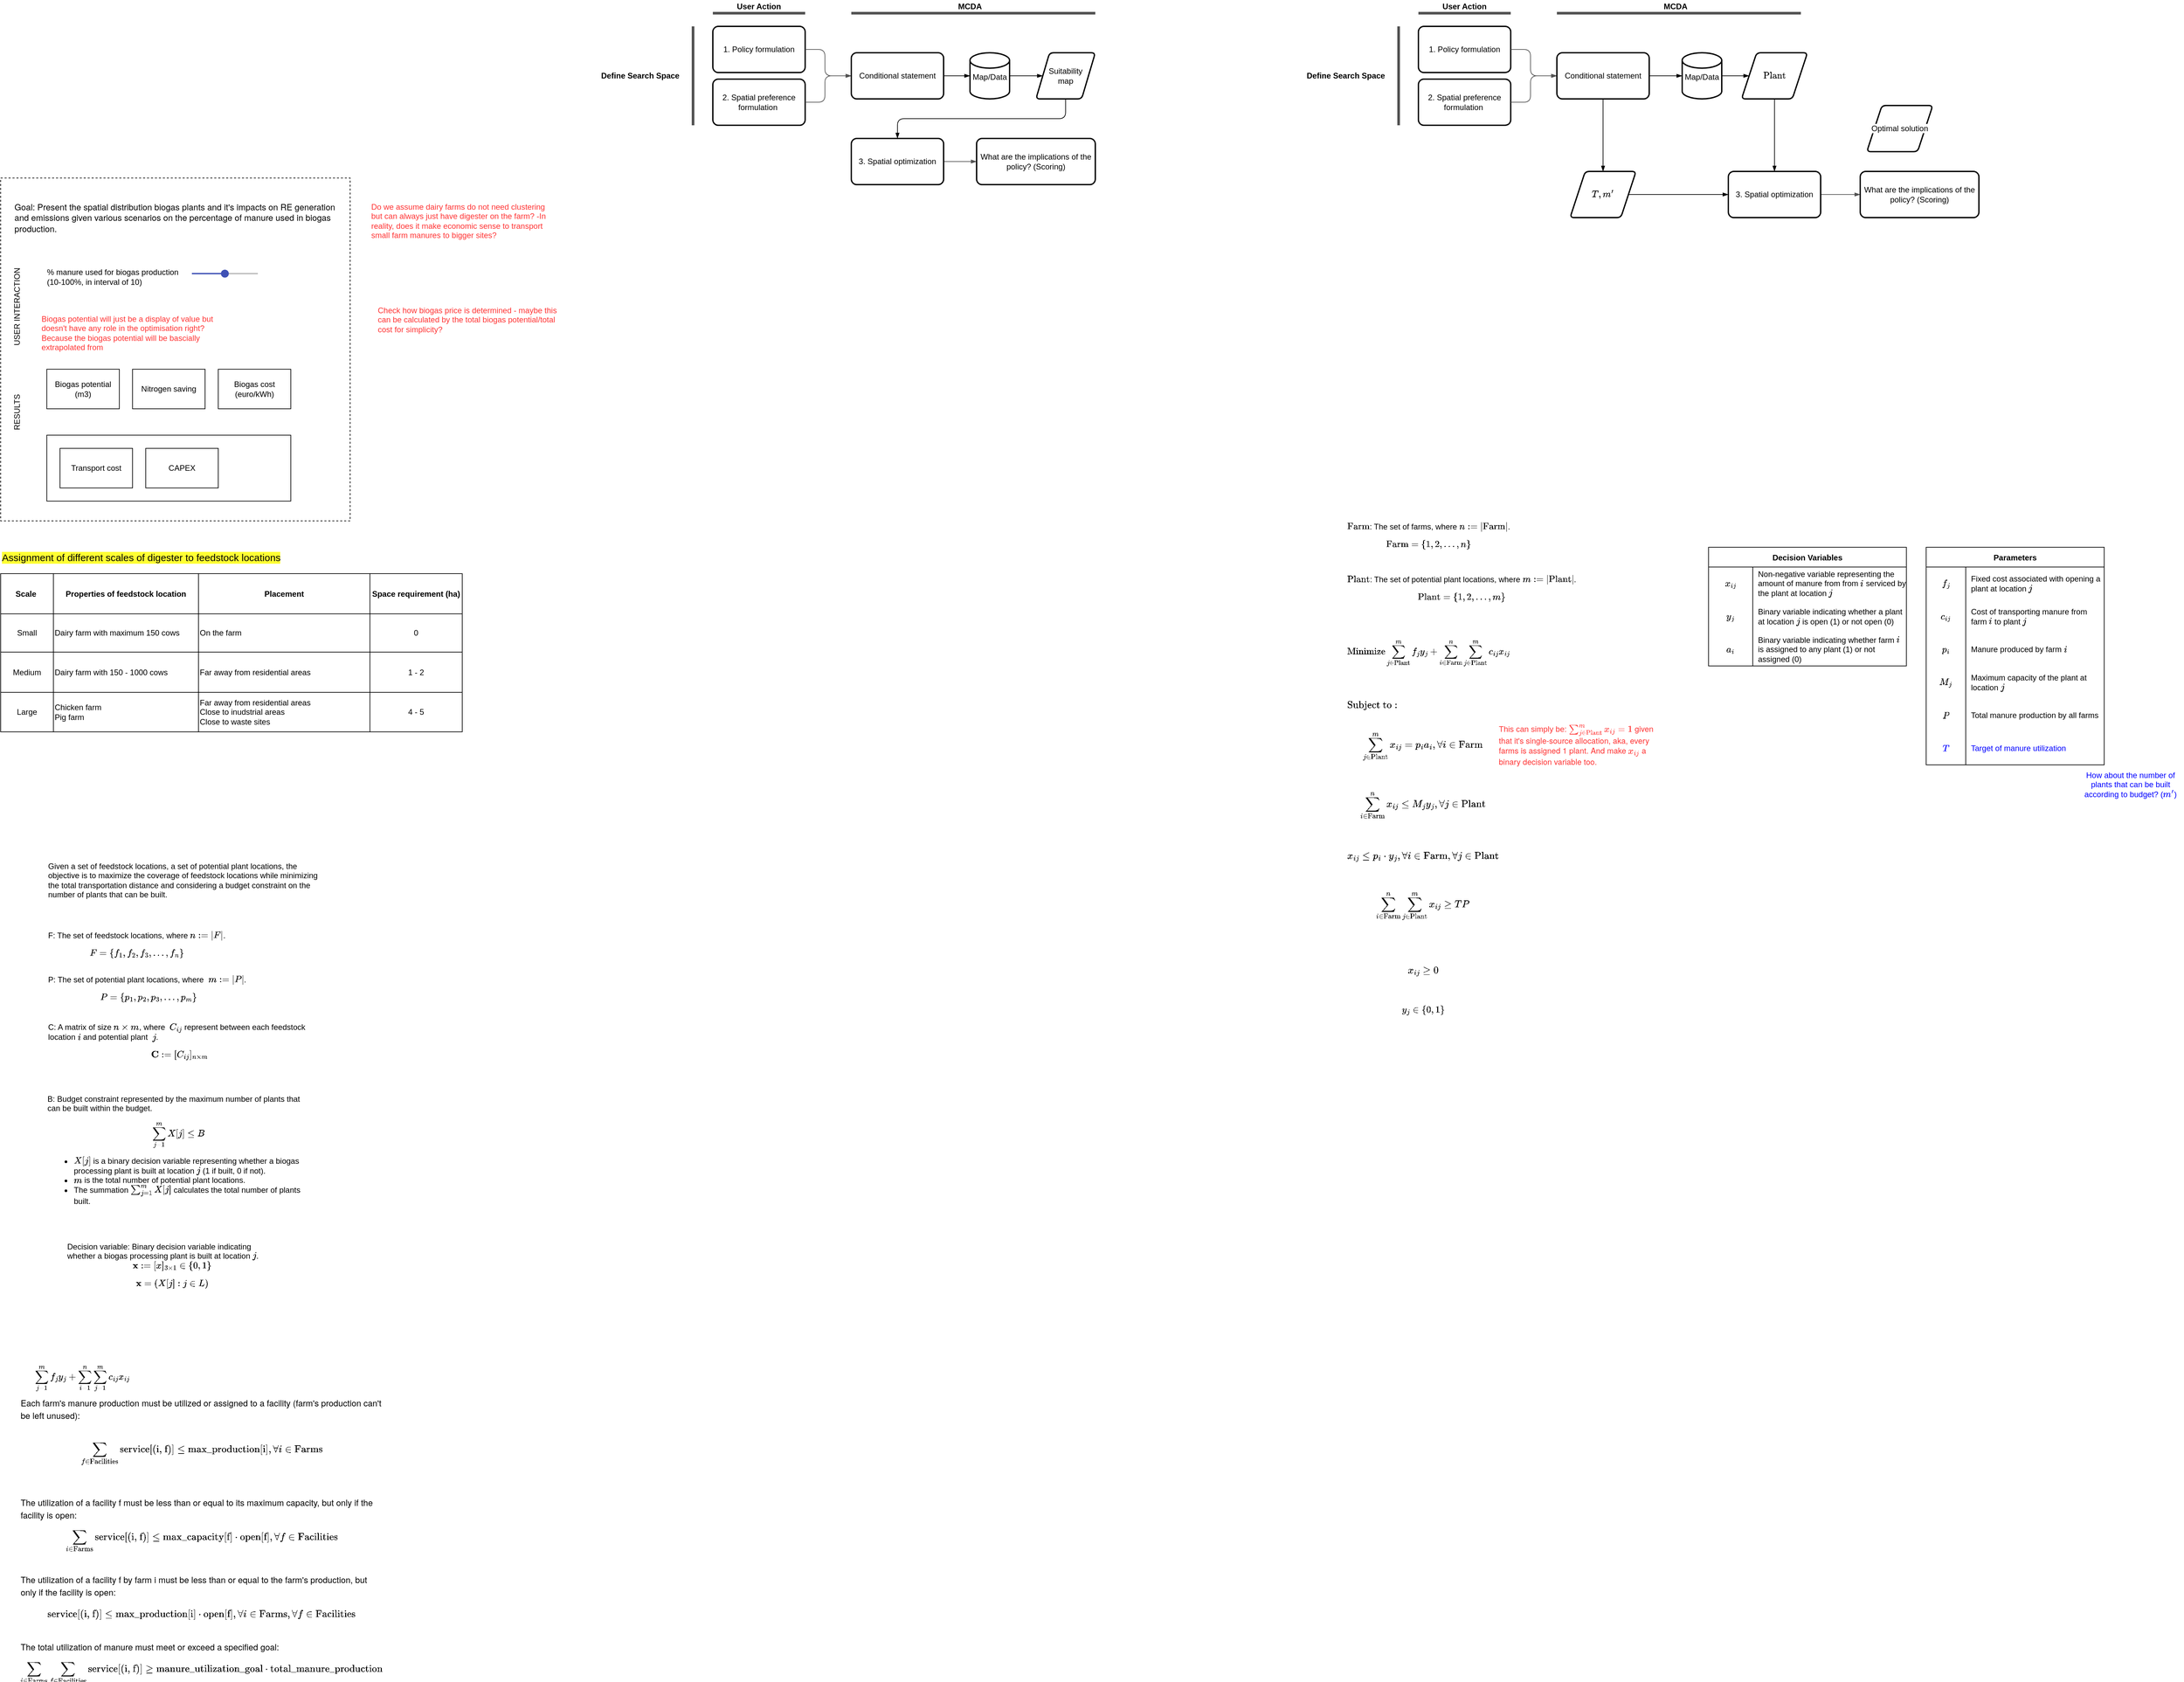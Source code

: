 <mxfile>
    <diagram id="yxhIGMW8OohsdPnCvQMu" name="Page-1">
        <mxGraphModel dx="1890" dy="640" grid="1" gridSize="10" guides="0" tooltips="1" connect="0" arrows="0" fold="1" page="1" pageScale="1" pageWidth="1100" pageHeight="850" math="1" shadow="0">
            <root>
                <mxCell id="0"/>
                <mxCell id="1" parent="0"/>
                <mxCell id="57" value="&lt;div style=&quot;text-align: left;&quot;&gt;&lt;font face=&quot;Helvetica Neue&quot;&gt;&lt;span style=&quot;font-size: 13px;&quot;&gt;&lt;br&gt;&lt;/span&gt;&lt;/font&gt;&lt;/div&gt;" style="whiteSpace=wrap;html=1;fontFamily=Helvetica;fontSize=12;labelBackgroundColor=none;fillColor=none;dashed=1;" parent="1" vertex="1">
                    <mxGeometry x="-890" y="350" width="530" height="520" as="geometry"/>
                </mxCell>
                <mxCell id="78" value="" style="rounded=0;whiteSpace=wrap;html=1;strokeColor=default;fillColor=none;" parent="1" vertex="1">
                    <mxGeometry x="-820" y="740" width="370" height="100" as="geometry"/>
                </mxCell>
                <mxCell id="3" value="1. Policy formulation" style="text;html=1;align=center;verticalAlign=middle;whiteSpace=wrap;rounded=1;strokeColor=default;spacingLeft=2;spacingRight=2;fillColor=default;strokeWidth=2;arcSize=12;" parent="1" vertex="1">
                    <mxGeometry x="190" y="120" width="140" height="70" as="geometry"/>
                </mxCell>
                <mxCell id="4" value="2. Spatial preference formulation&amp;nbsp;" style="text;html=1;align=center;verticalAlign=middle;whiteSpace=wrap;rounded=1;strokeColor=default;spacingLeft=2;spacingRight=2;fillColor=default;strokeWidth=2;arcSize=12;" parent="1" vertex="1">
                    <mxGeometry x="190" y="200" width="140" height="70" as="geometry"/>
                </mxCell>
                <mxCell id="5" value="Define Search Space" style="text;html=1;align=center;verticalAlign=middle;whiteSpace=wrap;rounded=0;strokeColor=none;spacingLeft=2;spacingRight=2;fontStyle=1" parent="1" vertex="1">
                    <mxGeometry x="10" y="160" width="140" height="70" as="geometry"/>
                </mxCell>
                <mxCell id="26" style="edgeStyle=orthogonalEdgeStyle;html=1;strokeColor=#525252;strokeWidth=1;endArrow=blockThin;endFill=1;rounded=1;" parent="1" source="3" target="10" edge="1">
                    <mxGeometry relative="1" as="geometry">
                        <mxPoint x="560.0" y="155" as="sourcePoint"/>
                        <Array as="points">
                            <mxPoint x="360" y="155"/>
                            <mxPoint x="360" y="195"/>
                        </Array>
                    </mxGeometry>
                </mxCell>
                <mxCell id="27" style="edgeStyle=orthogonalEdgeStyle;html=1;strokeColor=#525252;strokeWidth=1;endArrow=blockThin;endFill=1;rounded=1;" parent="1" source="4" target="10" edge="1">
                    <mxGeometry relative="1" as="geometry">
                        <mxPoint x="560.0" y="235" as="sourcePoint"/>
                        <Array as="points">
                            <mxPoint x="360" y="235"/>
                            <mxPoint x="360" y="195"/>
                        </Array>
                    </mxGeometry>
                </mxCell>
                <mxCell id="28" style="edgeStyle=orthogonalEdgeStyle;rounded=0;html=1;strokeColor=#525252;strokeWidth=1;endArrow=blockThin;endFill=1;elbow=vertical;" parent="1" source="8" target="11" edge="1">
                    <mxGeometry relative="1" as="geometry"/>
                </mxCell>
                <mxCell id="8" value="3. Spatial optimization" style="text;html=1;align=center;verticalAlign=middle;whiteSpace=wrap;rounded=1;strokeColor=default;spacingLeft=2;spacingRight=2;fillColor=default;strokeWidth=2;arcSize=12;" parent="1" vertex="1">
                    <mxGeometry x="400" y="290" width="140" height="70" as="geometry"/>
                </mxCell>
                <mxCell id="37" style="edgeStyle=none;rounded=1;html=1;endArrow=blockThin;endFill=1;" parent="1" source="10" target="36" edge="1">
                    <mxGeometry relative="1" as="geometry"/>
                </mxCell>
                <mxCell id="10" value="Conditional statement" style="text;html=1;align=center;verticalAlign=middle;whiteSpace=wrap;rounded=1;strokeColor=default;spacingLeft=2;spacingRight=2;fillColor=default;strokeWidth=2;arcSize=12;" parent="1" vertex="1">
                    <mxGeometry x="400" y="160" width="140" height="70" as="geometry"/>
                </mxCell>
                <mxCell id="11" value="What are the implications of the policy? (Scoring)" style="text;html=1;align=center;verticalAlign=middle;whiteSpace=wrap;rounded=1;strokeColor=default;spacingLeft=2;spacingRight=2;fillColor=default;strokeWidth=2;arcSize=12;" parent="1" vertex="1">
                    <mxGeometry x="590" y="290" width="180" height="70" as="geometry"/>
                </mxCell>
                <mxCell id="16" value="" style="endArrow=none;html=1;strokeWidth=4;strokeColor=#525252;" parent="1" edge="1">
                    <mxGeometry width="50" height="50" relative="1" as="geometry">
                        <mxPoint x="160" y="270" as="sourcePoint"/>
                        <mxPoint x="160" y="120" as="targetPoint"/>
                    </mxGeometry>
                </mxCell>
                <mxCell id="17" value="" style="endArrow=none;html=1;strokeWidth=4;strokeColor=#525252;" parent="1" edge="1">
                    <mxGeometry width="50" height="50" relative="1" as="geometry">
                        <mxPoint x="190" y="100" as="sourcePoint"/>
                        <mxPoint x="330" y="100" as="targetPoint"/>
                    </mxGeometry>
                </mxCell>
                <mxCell id="18" value="User Action" style="text;html=1;align=center;verticalAlign=middle;whiteSpace=wrap;rounded=0;strokeColor=none;spacingLeft=2;spacingRight=2;fontStyle=1" parent="1" vertex="1">
                    <mxGeometry x="190" y="80" width="140" height="20" as="geometry"/>
                </mxCell>
                <mxCell id="29" value="" style="endArrow=none;html=1;strokeWidth=4;strokeColor=#525252;" parent="1" edge="1">
                    <mxGeometry width="50" height="50" relative="1" as="geometry">
                        <mxPoint x="400.0" y="100" as="sourcePoint"/>
                        <mxPoint x="770" y="100" as="targetPoint"/>
                    </mxGeometry>
                </mxCell>
                <mxCell id="30" value="MCDA" style="text;html=1;align=center;verticalAlign=middle;whiteSpace=wrap;rounded=0;strokeColor=none;spacingLeft=2;spacingRight=2;fontStyle=1" parent="1" vertex="1">
                    <mxGeometry x="440" y="80" width="280" height="20" as="geometry"/>
                </mxCell>
                <mxCell id="40" style="edgeStyle=none;rounded=1;html=1;endArrow=blockThin;endFill=1;" parent="1" source="31" target="8" edge="1">
                    <mxGeometry relative="1" as="geometry">
                        <Array as="points">
                            <mxPoint x="725" y="260"/>
                            <mxPoint x="470" y="260"/>
                        </Array>
                    </mxGeometry>
                </mxCell>
                <mxCell id="31" value="&lt;span style=&quot;color: rgb(0, 0, 0); font-family: Helvetica; font-size: 12px; font-style: normal; font-variant-ligatures: normal; font-variant-caps: normal; font-weight: 400; letter-spacing: normal; orphans: 2; text-align: center; text-indent: 0px; text-transform: none; widows: 2; word-spacing: 0px; -webkit-text-stroke-width: 0px; background-color: rgb(255, 255, 255); text-decoration-thickness: initial; text-decoration-style: initial; text-decoration-color: initial; float: none; display: inline !important;&quot;&gt;Suitability &lt;br&gt;map&lt;/span&gt;" style="shape=parallelogram;html=1;strokeWidth=2;perimeter=parallelogramPerimeter;whiteSpace=wrap;rounded=1;arcSize=12;size=0.23;" parent="1" vertex="1">
                    <mxGeometry x="680" y="160" width="90" height="70" as="geometry"/>
                </mxCell>
                <mxCell id="39" value="" style="edgeStyle=none;rounded=1;html=1;endArrow=blockThin;endFill=1;" parent="1" source="36" target="31" edge="1">
                    <mxGeometry relative="1" as="geometry"/>
                </mxCell>
                <mxCell id="36" value="Map/Data" style="strokeWidth=2;html=1;shape=mxgraph.flowchart.database;whiteSpace=wrap;spacingTop=4;" parent="1" vertex="1">
                    <mxGeometry x="580" y="160" width="60" height="70" as="geometry"/>
                </mxCell>
                <mxCell id="41" value="Given a set of feedstock locations, a set of potential plant locations, the objective is to maximize the coverage of feedstock locations while minimizing the total transportation distance and considering a budget constraint on the number of plants that can be built.&amp;nbsp;" style="text;html=1;strokeColor=none;fillColor=none;align=left;verticalAlign=middle;whiteSpace=wrap;rounded=0;" parent="1" vertex="1">
                    <mxGeometry x="-820" y="1370" width="430" height="90" as="geometry"/>
                </mxCell>
                <mxCell id="43" value="&lt;font style=&quot;font-size: 12px;&quot;&gt;&lt;font style=&quot;font-size: 12px;&quot;&gt;&lt;span style=&quot;&quot;&gt;&lt;font style=&quot;font-size: 12px;&quot;&gt;F: The set of feedstock locations, where \(n:=|F| \). \[ F = \{f_1, f_2, f_3, \ldots, f_n\}\]&lt;/font&gt;&lt;/span&gt;&lt;/font&gt;&lt;span id=&quot;docs-internal-guid-d7d6a5e9-7fff-3747-1d99-b8a17d7eb3a2&quot;&gt;&lt;span style=&quot;font-family: Barlow, sans-serif; background-color: transparent; font-variant-numeric: normal; font-variant-east-asian: normal; vertical-align: baseline;&quot;&gt;&lt;br&gt;&lt;/span&gt;&lt;/span&gt;&lt;/font&gt;" style="text;html=1;strokeColor=none;fillColor=none;align=left;verticalAlign=middle;whiteSpace=wrap;rounded=0;" parent="1" vertex="1">
                    <mxGeometry x="-820" y="1500" width="400" height="50" as="geometry"/>
                </mxCell>
                <mxCell id="44" value="P: The set of potential plant locations, where&amp;nbsp;&lt;span style=&quot;&quot;&gt;&amp;nbsp;\(m:=|P| \).&amp;nbsp;&lt;/span&gt;&lt;span style=&quot;&quot;&gt;\[ P = \{p_1, p_2, p_3, \ldots, p_m\}\]&lt;/span&gt;" style="text;html=1;strokeColor=none;fillColor=none;align=left;verticalAlign=middle;whiteSpace=wrap;rounded=0;fontSize=12;" parent="1" vertex="1">
                    <mxGeometry x="-820" y="1570" width="400" height="30" as="geometry"/>
                </mxCell>
                <mxCell id="45" value="&lt;font style=&quot;font-size: 12px;&quot;&gt;C: A matrix of size&amp;nbsp;&lt;span style=&quot;&quot;&gt;\( n \times m \)&lt;/span&gt;, where&amp;nbsp;&lt;span style=&quot;&quot;&gt;&amp;nbsp;\(C_{ij}\) represent between each feedstock location&amp;nbsp;&lt;/span&gt;\( i \) and potential&lt;span style=&quot;&quot;&gt;&amp;nbsp;plant&amp;nbsp;&amp;nbsp;&lt;/span&gt;&lt;span style=&quot;&quot;&gt;\( j \)&lt;/span&gt;&lt;span style=&quot;&quot;&gt;.&lt;br&gt;&lt;/span&gt;&lt;span style=&quot;&quot;&gt;\[\mathbf{C}:=[C_{ij}]_{n\times m}\]&lt;/span&gt;&lt;/font&gt;&lt;span style=&quot;&quot;&gt;&lt;br&gt;&lt;/span&gt;" style="text;html=1;strokeColor=none;fillColor=none;align=left;verticalAlign=middle;whiteSpace=wrap;rounded=0;fontSize=12;" parent="1" vertex="1">
                    <mxGeometry x="-820" y="1650" width="400" height="44.44" as="geometry"/>
                </mxCell>
                <mxCell id="51" value="&lt;div style=&quot;text-align: left;&quot;&gt;&lt;span style=&quot;background-color: initial;&quot;&gt;B: Budget constraint represented by the maximum number of plants that can be built within the budget.&amp;nbsp;&lt;/span&gt;&lt;/div&gt;&lt;font style=&quot;font-size: 12px;&quot;&gt;&lt;span id=&quot;docs-internal-guid-def9f7a5-7fff-8f22-0a7a-3c3afaaced15&quot;&gt;&lt;p style=&quot;text-align: left; line-height: 1.38; margin-top: 0pt; margin-bottom: 0pt;&quot; dir=&quot;ltr&quot;&gt;&lt;span style=&quot;font-family: Barlow, sans-serif; background-color: transparent; font-variant-numeric: normal; font-variant-east-asian: normal; vertical-align: baseline;&quot;&gt;&lt;font style=&quot;font-size: 12px;&quot;&gt;\[ \sum_{j=1}^{m} X[j] \leq B \]&lt;/font&gt;&lt;/span&gt;&lt;/p&gt;&lt;p style=&quot;line-height:1.38;margin-top:0pt;margin-bottom:0pt;&quot; dir=&quot;ltr&quot;&gt;&lt;/p&gt;&lt;ul&gt;&lt;li style=&quot;text-align: left;&quot;&gt;&lt;span style=&quot;font-family: Barlow, sans-serif; color: rgb(0, 0, 0); background-color: transparent; font-weight: 400; font-style: normal; font-variant: normal; text-decoration: none; vertical-align: baseline;&quot;&gt;\(X[j]\) is a binary decision variable representing whether a biogas processing plant is built at location \(j\) (1 if built, 0 if not).&lt;/span&gt;&lt;/li&gt;&lt;li style=&quot;text-align: left;&quot;&gt;&lt;span style=&quot;font-family: Barlow, sans-serif; color: rgb(0, 0, 0); background-color: transparent; font-weight: 400; font-style: normal; font-variant: normal; text-decoration: none; vertical-align: baseline;&quot;&gt;\(m\) is the total number of potential plant locations.&lt;/span&gt;&lt;/li&gt;&lt;li style=&quot;text-align: left;&quot;&gt;&lt;span style=&quot;font-family: Barlow, sans-serif; color: rgb(0, 0, 0); background-color: transparent; font-weight: 400; font-style: normal; font-variant: normal; text-decoration: none; vertical-align: baseline;&quot;&gt;The summation \(\sum_{j=1}^{m} X[j]\) calculates the total number of plants built.&lt;/span&gt;&lt;/li&gt;&lt;/ul&gt;&lt;p&gt;&lt;/p&gt;&lt;p style=&quot;line-height:1.38;margin-top:0pt;margin-bottom:0pt;&quot; dir=&quot;ltr&quot;&gt;&lt;span style=&quot;font-family: Barlow, sans-serif; background-color: transparent; font-variant-numeric: normal; font-variant-east-asian: normal; vertical-align: baseline;&quot;&gt;&lt;font style=&quot;font-size: 12px;&quot;&gt;&lt;span id=&quot;docs-internal-guid-fa30f236-7fff-2b56-960d-c291ab59fe8a&quot;&gt;&lt;/span&gt;&lt;/font&gt;&lt;/span&gt;&lt;/p&gt;&lt;/span&gt;&lt;/font&gt;" style="text;html=1;strokeColor=none;fillColor=none;align=center;verticalAlign=middle;whiteSpace=wrap;rounded=0;fontSize=12;" parent="1" vertex="1">
                    <mxGeometry x="-820" y="1750" width="400" height="160" as="geometry"/>
                </mxCell>
                <mxCell id="54" value="&lt;div style=&quot;text-align: left;&quot;&gt;&lt;font style=&quot;font-size: 12px;&quot;&gt;&lt;span style=&quot;background-color: initial;&quot;&gt;Decision variable:&amp;nbsp;&lt;/span&gt;&lt;span style=&quot;background-color: initial;&quot; id=&quot;docs-internal-guid-231e80e5-7fff-9483-0301-b8710d62df2a&quot;&gt;&lt;span style=&quot;background-color: transparent; font-variant-numeric: normal; font-variant-east-asian: normal; vertical-align: baseline;&quot;&gt;Binary decision variable indicating whether a biogas processing plant is built at location \(j\).&lt;/span&gt;&lt;/span&gt;&lt;/font&gt;&lt;/div&gt;&lt;font style=&quot;font-size: 12px;&quot;&gt;&lt;span style=&quot;text-align: left;&quot;&gt;\(\mathbf{x}:=[x]_{3\times 1} \in&amp;nbsp; \left \{0, 1\right \}\)&lt;br&gt;&lt;/span&gt;&lt;span style=&quot;&quot; id=&quot;docs-internal-guid-3de9233c-7fff-b12f-bd91-92c39c13ba9c&quot;&gt;&lt;p style=&quot;line-height: 1.38; margin-top: 0pt; margin-bottom: 0pt;&quot; dir=&quot;ltr&quot;&gt;&lt;span style=&quot;font-family: Barlow, sans-serif; background-color: transparent; font-variant-numeric: normal; font-variant-east-asian: normal; vertical-align: baseline;&quot;&gt;\[ \mathbf{x} = (X[j] : j \in L)\]&lt;/span&gt;&lt;/p&gt;&lt;/span&gt;&lt;/font&gt;" style="text;html=1;strokeColor=none;fillColor=none;align=center;verticalAlign=middle;whiteSpace=wrap;rounded=0;fontSize=12;" parent="1" vertex="1">
                    <mxGeometry x="-790" y="1970" width="320" height="70" as="geometry"/>
                </mxCell>
                <mxCell id="58" value="&lt;div style=&quot;text-align: left;&quot;&gt;&lt;font face=&quot;Helvetica Neue&quot;&gt;&lt;span style=&quot;font-size: 13px;&quot;&gt;Goal: Present the spatial distribution biogas plants and it's impacts on RE generation and emissions given various scenarios on the percentage of manure used in biogas production.&amp;nbsp;&lt;/span&gt;&lt;/font&gt;&lt;/div&gt;" style="text;html=1;strokeColor=none;fillColor=none;align=center;verticalAlign=middle;whiteSpace=wrap;rounded=0;labelBackgroundColor=none;fontFamily=Helvetica;fontSize=12;" parent="1" vertex="1">
                    <mxGeometry x="-870" y="370" width="500" height="80" as="geometry"/>
                </mxCell>
                <mxCell id="64" value="" style="dashed=0;verticalLabelPosition=bottom;verticalAlign=top;align=center;shape=mxgraph.gmdl.slider2;barPos=50;strokeColor=#3F51B5;opacity=100;strokeWidth=2;fillColor=#3F51B5;handleSize=10;shadow=0;labelBackgroundColor=none;fontFamily=Helvetica;fontSize=12;" parent="1" vertex="1">
                    <mxGeometry x="-600" y="490" width="100" height="10" as="geometry"/>
                </mxCell>
                <mxCell id="67" value="USER INTERACTION" style="text;html=1;strokeColor=none;fillColor=none;align=center;verticalAlign=middle;whiteSpace=wrap;rounded=0;dashed=1;labelBackgroundColor=none;fontFamily=Helvetica;fontSize=12;rotation=270;" parent="1" vertex="1">
                    <mxGeometry x="-930" y="530" width="130" height="30" as="geometry"/>
                </mxCell>
                <mxCell id="70" value="% manure used for biogas production&lt;br&gt;&lt;div style=&quot;text-align: left;&quot;&gt;&lt;span style=&quot;background-color: initial;&quot;&gt;(10-100%, in interval of 10)&lt;/span&gt;&lt;/div&gt;" style="text;html=1;strokeColor=none;fillColor=none;align=center;verticalAlign=middle;whiteSpace=wrap;rounded=0;dashed=1;labelBackgroundColor=none;fontFamily=Helvetica;fontSize=12;" parent="1" vertex="1">
                    <mxGeometry x="-830" y="480" width="220" height="40" as="geometry"/>
                </mxCell>
                <mxCell id="71" value="RESULTS" style="text;html=1;strokeColor=none;fillColor=none;align=center;verticalAlign=middle;whiteSpace=wrap;rounded=0;dashed=1;labelBackgroundColor=none;fontFamily=Helvetica;fontSize=12;rotation=270;" parent="1" vertex="1">
                    <mxGeometry x="-930" y="690" width="130" height="30" as="geometry"/>
                </mxCell>
                <mxCell id="72" value="Biogas potential (m3)" style="text;html=1;strokeColor=default;fillColor=none;align=center;verticalAlign=middle;whiteSpace=wrap;rounded=0;" parent="1" vertex="1">
                    <mxGeometry x="-820" y="640" width="110" height="60" as="geometry"/>
                </mxCell>
                <mxCell id="74" value="Nitrogen saving" style="text;html=1;strokeColor=default;fillColor=none;align=center;verticalAlign=middle;whiteSpace=wrap;rounded=0;" parent="1" vertex="1">
                    <mxGeometry x="-690" y="640" width="110" height="60" as="geometry"/>
                </mxCell>
                <mxCell id="75" value="Biogas cost (euro/kWh)" style="text;html=1;strokeColor=default;fillColor=none;align=center;verticalAlign=middle;whiteSpace=wrap;rounded=0;" parent="1" vertex="1">
                    <mxGeometry x="-560" y="640" width="110" height="60" as="geometry"/>
                </mxCell>
                <mxCell id="76" value="Transport cost" style="text;html=1;strokeColor=default;fillColor=none;align=center;verticalAlign=middle;whiteSpace=wrap;rounded=0;" parent="1" vertex="1">
                    <mxGeometry x="-800" y="760" width="110" height="60" as="geometry"/>
                </mxCell>
                <mxCell id="77" value="CAPEX" style="text;html=1;strokeColor=default;fillColor=none;align=center;verticalAlign=middle;whiteSpace=wrap;rounded=0;" parent="1" vertex="1">
                    <mxGeometry x="-670" y="760" width="110" height="60" as="geometry"/>
                </mxCell>
                <mxCell id="141" value="" style="childLayout=tableLayout;recursiveResize=0;shadow=0;fillColor=none;strokeColor=default;" parent="1" vertex="1">
                    <mxGeometry x="-890" y="950" width="700" height="240" as="geometry"/>
                </mxCell>
                <mxCell id="142" value="" style="shape=tableRow;horizontal=0;startSize=0;swimlaneHead=0;swimlaneBody=0;top=0;left=0;bottom=0;right=0;dropTarget=0;collapsible=0;recursiveResize=0;expand=0;fontStyle=0;fillColor=none;strokeColor=inherit;" parent="141" vertex="1">
                    <mxGeometry width="700" height="61" as="geometry"/>
                </mxCell>
                <mxCell id="143" value="Scale&amp;nbsp;" style="connectable=0;recursiveResize=0;strokeColor=inherit;fillColor=none;align=center;whiteSpace=wrap;html=1;fontStyle=1" parent="142" vertex="1">
                    <mxGeometry width="80" height="61" as="geometry">
                        <mxRectangle width="80" height="61" as="alternateBounds"/>
                    </mxGeometry>
                </mxCell>
                <mxCell id="144" value="Properties of feedstock location" style="connectable=0;recursiveResize=0;strokeColor=inherit;fillColor=none;align=center;whiteSpace=wrap;html=1;fontStyle=1" parent="142" vertex="1">
                    <mxGeometry x="80" width="220" height="61" as="geometry">
                        <mxRectangle width="220" height="61" as="alternateBounds"/>
                    </mxGeometry>
                </mxCell>
                <mxCell id="145" value="Placement" style="connectable=0;recursiveResize=0;strokeColor=inherit;fillColor=none;align=center;whiteSpace=wrap;html=1;fontStyle=1" parent="142" vertex="1">
                    <mxGeometry x="300" width="260" height="61" as="geometry">
                        <mxRectangle width="260" height="61" as="alternateBounds"/>
                    </mxGeometry>
                </mxCell>
                <mxCell id="159" value="Space requirement (ha)" style="connectable=0;recursiveResize=0;strokeColor=inherit;fillColor=none;align=center;whiteSpace=wrap;html=1;fontStyle=1" parent="142" vertex="1">
                    <mxGeometry x="560" width="140" height="61" as="geometry">
                        <mxRectangle width="140" height="61" as="alternateBounds"/>
                    </mxGeometry>
                </mxCell>
                <mxCell id="146" style="shape=tableRow;horizontal=0;startSize=0;swimlaneHead=0;swimlaneBody=0;top=0;left=0;bottom=0;right=0;dropTarget=0;collapsible=0;recursiveResize=0;expand=0;fontStyle=0;fillColor=none;strokeColor=inherit;" parent="141" vertex="1">
                    <mxGeometry y="61" width="700" height="58" as="geometry"/>
                </mxCell>
                <mxCell id="147" value="Small" style="connectable=0;recursiveResize=0;strokeColor=inherit;fillColor=none;align=center;whiteSpace=wrap;html=1;" parent="146" vertex="1">
                    <mxGeometry width="80" height="58" as="geometry">
                        <mxRectangle width="80" height="58" as="alternateBounds"/>
                    </mxGeometry>
                </mxCell>
                <mxCell id="148" value="Dairy farm with maximum 150 cows" style="connectable=0;recursiveResize=0;strokeColor=inherit;fillColor=none;align=left;whiteSpace=wrap;html=1;" parent="146" vertex="1">
                    <mxGeometry x="80" width="220" height="58" as="geometry">
                        <mxRectangle width="220" height="58" as="alternateBounds"/>
                    </mxGeometry>
                </mxCell>
                <mxCell id="149" value="On the farm" style="connectable=0;recursiveResize=0;strokeColor=inherit;fillColor=none;align=left;whiteSpace=wrap;html=1;" parent="146" vertex="1">
                    <mxGeometry x="300" width="260" height="58" as="geometry">
                        <mxRectangle width="260" height="58" as="alternateBounds"/>
                    </mxGeometry>
                </mxCell>
                <mxCell id="160" value="0" style="connectable=0;recursiveResize=0;strokeColor=inherit;fillColor=none;align=center;whiteSpace=wrap;html=1;" parent="146" vertex="1">
                    <mxGeometry x="560" width="140" height="58" as="geometry">
                        <mxRectangle width="140" height="58" as="alternateBounds"/>
                    </mxGeometry>
                </mxCell>
                <mxCell id="150" style="shape=tableRow;horizontal=0;startSize=0;swimlaneHead=0;swimlaneBody=0;top=0;left=0;bottom=0;right=0;dropTarget=0;collapsible=0;recursiveResize=0;expand=0;fontStyle=0;fillColor=none;strokeColor=inherit;" parent="141" vertex="1">
                    <mxGeometry y="119" width="700" height="61" as="geometry"/>
                </mxCell>
                <mxCell id="151" value="Medium" style="connectable=0;recursiveResize=0;strokeColor=inherit;fillColor=none;align=center;whiteSpace=wrap;html=1;" parent="150" vertex="1">
                    <mxGeometry width="80" height="61" as="geometry">
                        <mxRectangle width="80" height="61" as="alternateBounds"/>
                    </mxGeometry>
                </mxCell>
                <mxCell id="152" value="Dairy farm with 150 - 1000 cows" style="connectable=0;recursiveResize=0;strokeColor=inherit;fillColor=none;align=left;whiteSpace=wrap;html=1;" parent="150" vertex="1">
                    <mxGeometry x="80" width="220" height="61" as="geometry">
                        <mxRectangle width="220" height="61" as="alternateBounds"/>
                    </mxGeometry>
                </mxCell>
                <mxCell id="153" value="Far away from residential areas" style="connectable=0;recursiveResize=0;strokeColor=inherit;fillColor=none;align=left;whiteSpace=wrap;html=1;" parent="150" vertex="1">
                    <mxGeometry x="300" width="260" height="61" as="geometry">
                        <mxRectangle width="260" height="61" as="alternateBounds"/>
                    </mxGeometry>
                </mxCell>
                <mxCell id="161" value="1 - 2" style="connectable=0;recursiveResize=0;strokeColor=inherit;fillColor=none;align=center;whiteSpace=wrap;html=1;" parent="150" vertex="1">
                    <mxGeometry x="560" width="140" height="61" as="geometry">
                        <mxRectangle width="140" height="61" as="alternateBounds"/>
                    </mxGeometry>
                </mxCell>
                <mxCell id="155" style="shape=tableRow;horizontal=0;startSize=0;swimlaneHead=0;swimlaneBody=0;top=0;left=0;bottom=0;right=0;dropTarget=0;collapsible=0;recursiveResize=0;expand=0;fontStyle=0;fillColor=none;strokeColor=inherit;" parent="141" vertex="1">
                    <mxGeometry y="180" width="700" height="60" as="geometry"/>
                </mxCell>
                <mxCell id="156" value="Large" style="connectable=0;recursiveResize=0;strokeColor=inherit;fillColor=none;align=center;whiteSpace=wrap;html=1;" parent="155" vertex="1">
                    <mxGeometry width="80" height="60" as="geometry">
                        <mxRectangle width="80" height="60" as="alternateBounds"/>
                    </mxGeometry>
                </mxCell>
                <mxCell id="157" value="Chicken farm&lt;br&gt;Pig farm" style="connectable=0;recursiveResize=0;strokeColor=inherit;fillColor=none;align=left;whiteSpace=wrap;html=1;" parent="155" vertex="1">
                    <mxGeometry x="80" width="220" height="60" as="geometry">
                        <mxRectangle width="220" height="60" as="alternateBounds"/>
                    </mxGeometry>
                </mxCell>
                <mxCell id="158" value="Far away from residential areas&lt;br&gt;Close to inudstrial areas&lt;br&gt;Close to waste sites" style="connectable=0;recursiveResize=0;strokeColor=inherit;fillColor=none;align=left;whiteSpace=wrap;html=1;" parent="155" vertex="1">
                    <mxGeometry x="300" width="260" height="60" as="geometry">
                        <mxRectangle width="260" height="60" as="alternateBounds"/>
                    </mxGeometry>
                </mxCell>
                <mxCell id="162" value="4 - 5" style="connectable=0;recursiveResize=0;strokeColor=inherit;fillColor=none;align=center;whiteSpace=wrap;html=1;" parent="155" vertex="1">
                    <mxGeometry x="560" width="140" height="60" as="geometry">
                        <mxRectangle width="140" height="60" as="alternateBounds"/>
                    </mxGeometry>
                </mxCell>
                <mxCell id="154" value="Assignment of different scales of digester to feedstock locations" style="text;html=1;strokeColor=none;fillColor=none;align=left;verticalAlign=middle;whiteSpace=wrap;rounded=0;fontSize=15;labelBackgroundColor=#FFFF33;" parent="1" vertex="1">
                    <mxGeometry x="-890" y="910" width="520" height="30" as="geometry"/>
                </mxCell>
                <mxCell id="163" value="Do we assume dairy farms do not need clustering but can always just have digester on the farm? -In reality, does it make economic sense to transport small farm manures to bigger sites?&amp;nbsp;" style="text;html=1;strokeColor=none;fillColor=none;align=left;verticalAlign=middle;whiteSpace=wrap;rounded=0;labelBackgroundColor=none;fontSize=12;fontColor=#FF3333;" parent="1" vertex="1">
                    <mxGeometry x="-330" y="350" width="280" height="130" as="geometry"/>
                </mxCell>
                <mxCell id="164" value="Check how biogas price is determined - maybe this can be calculated by the total biogas potential/total cost for simplicity?" style="text;html=1;strokeColor=none;fillColor=none;align=left;verticalAlign=middle;whiteSpace=wrap;rounded=0;labelBackgroundColor=none;fontSize=12;fontColor=#FF3333;" parent="1" vertex="1">
                    <mxGeometry x="-320" y="520" width="280" height="90" as="geometry"/>
                </mxCell>
                <mxCell id="165" value="Biogas potential will just be a display of value but doesn't have any role in the optimisation right? Because the biogas potential will be bascially extrapolated from&amp;nbsp;" style="text;html=1;strokeColor=none;fillColor=none;align=left;verticalAlign=middle;whiteSpace=wrap;rounded=0;labelBackgroundColor=none;fontSize=12;fontColor=#FF3333;" parent="1" vertex="1">
                    <mxGeometry x="-830" y="550" width="280" height="70" as="geometry"/>
                </mxCell>
                <mxCell id="167" value="&lt;p style=&quot;margin: 0px; font-variant-numeric: normal; font-variant-east-asian: normal; font-variant-alternates: normal; font-kerning: auto; font-optical-sizing: auto; font-feature-settings: normal; font-variation-settings: normal; font-stretch: normal; font-size: 13px; line-height: normal; font-family: &amp;quot;Helvetica Neue&amp;quot;;&quot; class=&quot;p1&quot;&gt;&lt;br&gt;&lt;/p&gt;&lt;p style=&quot;margin: 0px; font-variant-numeric: normal; font-variant-east-asian: normal; font-variant-alternates: normal; font-kerning: auto; font-optical-sizing: auto; font-feature-settings: normal; font-variation-settings: normal; font-stretch: normal; font-size: 13px; line-height: normal; font-family: &amp;quot;Helvetica Neue&amp;quot;;&quot; class=&quot;p1&quot;&gt;\(\text{Subject to}:\)&lt;/p&gt;&lt;p style=&quot;margin: 0px; font-variant-numeric: normal; font-variant-east-asian: normal; font-variant-alternates: normal; font-kerning: auto; font-optical-sizing: auto; font-feature-settings: normal; font-variation-settings: normal; font-stretch: normal; font-size: 13px; line-height: normal; font-family: &amp;quot;Helvetica Neue&amp;quot;;&quot; class=&quot;p1&quot;&gt;&lt;br&gt;&lt;/p&gt;&lt;p style=&quot;margin: 0px; font-variant-numeric: normal; font-variant-east-asian: normal; font-variant-alternates: normal; font-kerning: auto; font-optical-sizing: auto; font-feature-settings: normal; font-variation-settings: normal; font-stretch: normal; font-size: 13px; line-height: normal; font-family: &amp;quot;Helvetica Neue&amp;quot;;&quot; class=&quot;p1&quot;&gt;\[\sum_{j \in \text{Plant}}^{m} x_{ij} = p_i a_i, \forall i \in \text{Farm} \]&lt;/p&gt;&lt;p style=&quot;margin: 0px; font-variant-numeric: normal; font-variant-east-asian: normal; font-variant-alternates: normal; font-kerning: auto; font-optical-sizing: auto; font-feature-settings: normal; font-variation-settings: normal; font-stretch: normal; font-size: 13px; line-height: normal; font-family: &amp;quot;Helvetica Neue&amp;quot;;&quot; class=&quot;p1&quot;&gt;&lt;br&gt;&lt;/p&gt;&lt;p style=&quot;margin: 0px; font-variant-numeric: normal; font-variant-east-asian: normal; font-variant-alternates: normal; font-kerning: auto; font-optical-sizing: auto; font-feature-settings: normal; font-variation-settings: normal; font-stretch: normal; font-size: 13px; line-height: normal; font-family: &amp;quot;Helvetica Neue&amp;quot;;&quot; class=&quot;p1&quot;&gt;\[\sum_{i \in \text{Farm}}^{n} x_{ij} \leq M_j y_j, \forall j \in \text{Plant} \]&lt;/p&gt;&lt;p style=&quot;margin: 0px; font-variant-numeric: normal; font-variant-east-asian: normal; font-variant-alternates: normal; font-kerning: auto; font-optical-sizing: auto; font-feature-settings: normal; font-variation-settings: normal; font-stretch: normal; font-size: 13px; line-height: normal; font-family: &amp;quot;Helvetica Neue&amp;quot;;&quot; class=&quot;p1&quot;&gt;&lt;br&gt;&lt;/p&gt;&lt;p style=&quot;margin: 0px; font-variant-numeric: normal; font-variant-east-asian: normal; font-variant-alternates: normal; font-kerning: auto; font-optical-sizing: auto; font-feature-settings: normal; font-variation-settings: normal; font-stretch: normal; font-size: 13px; line-height: normal; font-family: &amp;quot;Helvetica Neue&amp;quot;;&quot; class=&quot;p1&quot;&gt;\[x_{ij} \leq p_i \cdot y_j, \forall i \in \text{Farm}, \forall j \in \text{Plant} \]&lt;/p&gt;&lt;p style=&quot;margin: 0px; font-variant-numeric: normal; font-variant-east-asian: normal; font-variant-alternates: normal; font-kerning: auto; font-optical-sizing: auto; font-feature-settings: normal; font-variation-settings: normal; font-stretch: normal; font-size: 13px; line-height: normal; font-family: &amp;quot;Helvetica Neue&amp;quot;;&quot; class=&quot;p1&quot;&gt;&lt;br&gt;&lt;/p&gt;&lt;p style=&quot;margin: 0px; font-variant-numeric: normal; font-variant-east-asian: normal; font-variant-alternates: normal; font-kerning: auto; font-optical-sizing: auto; font-feature-settings: normal; font-variation-settings: normal; font-stretch: normal; font-size: 13px; line-height: normal; font-family: &amp;quot;Helvetica Neue&amp;quot;;&quot; class=&quot;p1&quot;&gt;\[\sum_{i \in \text{Farm}}^{n} \sum_{j \in \text{Plant}}^{m} x_{ij} \geq T P\]&lt;br&gt;&lt;/p&gt;&lt;p style=&quot;margin: 0px; font-variant-numeric: normal; font-variant-east-asian: normal; font-variant-alternates: normal; font-kerning: auto; font-optical-sizing: auto; font-feature-settings: normal; font-variation-settings: normal; font-stretch: normal; font-size: 13px; line-height: normal; font-family: &amp;quot;Helvetica Neue&amp;quot;;&quot; class=&quot;p1&quot;&gt;&lt;br&gt;&lt;/p&gt;&lt;p style=&quot;margin: 0px; font-variant-numeric: normal; font-variant-east-asian: normal; font-variant-alternates: normal; font-kerning: auto; font-optical-sizing: auto; font-feature-settings: normal; font-variation-settings: normal; font-stretch: normal; font-size: 13px; line-height: normal; font-family: &amp;quot;Helvetica Neue&amp;quot;;&quot; class=&quot;p1&quot;&gt;\[x_{ij} \geq 0 \]&lt;/p&gt;&lt;p style=&quot;margin: 0px; font-variant-numeric: normal; font-variant-east-asian: normal; font-variant-alternates: normal; font-kerning: auto; font-optical-sizing: auto; font-feature-settings: normal; font-variation-settings: normal; font-stretch: normal; font-size: 13px; line-height: normal; font-family: &amp;quot;Helvetica Neue&amp;quot;;&quot; class=&quot;p1&quot;&gt;&lt;br&gt;&lt;/p&gt;&lt;p style=&quot;margin: 0px; font-variant-numeric: normal; font-variant-east-asian: normal; font-variant-alternates: normal; font-kerning: auto; font-optical-sizing: auto; font-feature-settings: normal; font-variation-settings: normal; font-stretch: normal; font-size: 13px; line-height: normal; font-family: &amp;quot;Helvetica Neue&amp;quot;;&quot; class=&quot;p1&quot;&gt;&lt;span style=&quot;font-family: Helvetica; font-size: 12px;&quot;&gt;\[ y_j \in \left \{0,1 \right \}\]&lt;/span&gt;&lt;br&gt;&lt;/p&gt;" style="text;html=1;strokeColor=none;fillColor=none;align=left;verticalAlign=middle;whiteSpace=wrap;rounded=0;" parent="1" vertex="1">
                    <mxGeometry x="1150" y="1170" width="300" height="430" as="geometry"/>
                </mxCell>
                <mxCell id="171" value="&lt;p style=&quot;border-color: var(--border-color); line-height: 1.38; margin-top: 0pt; margin-bottom: 0pt;&quot; dir=&quot;ltr&quot;&gt;&lt;span style=&quot;border-color: var(--border-color); font-family: Barlow, sans-serif; background-color: transparent; font-variant-numeric: normal; font-variant-east-asian: normal; vertical-align: baseline;&quot;&gt;\[ \sum_{j=1}^{m} f_j y_j + \sum_{i=1}^{n} \sum_{j=1}^{m} c_{ij} x_{ij}\]&lt;/span&gt;&lt;/p&gt;&lt;span style=&quot;border-color: var(--border-color); font-family: Barlow, sans-serif;&quot;&gt;&lt;/span&gt;" style="text;html=1;strokeColor=none;fillColor=none;align=left;verticalAlign=middle;whiteSpace=wrap;rounded=0;" parent="1" vertex="1">
                    <mxGeometry x="-840" y="2140" width="170" height="60" as="geometry"/>
                </mxCell>
                <mxCell id="172" value="&lt;p style=&quot;border-color: var(--border-color); line-height: 1.38; margin-top: 0pt; margin-bottom: 0pt;&quot; dir=&quot;ltr&quot;&gt;&lt;span style=&quot;border-color: var(--border-color); font-family: Barlow, sans-serif; background-color: transparent; font-variant-numeric: normal; font-variant-east-asian: normal; vertical-align: baseline;&quot;&gt;\[ \text{Minimize} \sum_{j \in \text{Plant}}^{m} f_j y_j + \sum_{i \in \text{Farm}}^{n} \sum_{j \in \text{Plant}}^{m} c_{ij} x_{ij}\]&lt;/span&gt;&lt;/p&gt;&lt;span style=&quot;border-color: var(--border-color); font-family: Barlow, sans-serif;&quot;&gt;&lt;/span&gt;" style="text;html=1;strokeColor=none;fillColor=none;align=left;verticalAlign=middle;whiteSpace=wrap;rounded=0;" parent="1" vertex="1">
                    <mxGeometry x="1150" y="1030" width="270" height="80" as="geometry"/>
                </mxCell>
                <mxCell id="185" value="Decision Variables" style="shape=table;startSize=30;container=1;collapsible=0;childLayout=tableLayout;fixedRows=1;rowLines=0;fontStyle=1;" parent="1" vertex="1">
                    <mxGeometry x="1700" y="910" width="300" height="180" as="geometry"/>
                </mxCell>
                <mxCell id="186" value="" style="shape=tableRow;horizontal=0;startSize=0;swimlaneHead=0;swimlaneBody=0;top=0;left=0;bottom=0;right=0;collapsible=0;dropTarget=0;fillColor=none;points=[[0,0.5],[1,0.5]];portConstraint=eastwest;" parent="185" vertex="1">
                    <mxGeometry y="30" width="300" height="50" as="geometry"/>
                </mxCell>
                <mxCell id="187" value="\(x_{ij}\)" style="shape=partialRectangle;html=1;whiteSpace=wrap;connectable=0;fillColor=none;top=0;left=0;bottom=0;right=0;overflow=hidden;pointerEvents=1;verticalAlign=middle;" parent="186" vertex="1">
                    <mxGeometry width="67" height="50" as="geometry">
                        <mxRectangle width="67" height="50" as="alternateBounds"/>
                    </mxGeometry>
                </mxCell>
                <mxCell id="188" value="Non-negative variable representing the amount of manure from from \(i\) serviced by the plant at location \(j\)" style="shape=partialRectangle;html=1;whiteSpace=wrap;connectable=0;fillColor=none;top=0;left=0;bottom=0;right=0;align=left;spacingLeft=6;overflow=hidden;" parent="186" vertex="1">
                    <mxGeometry x="67" width="233" height="50" as="geometry">
                        <mxRectangle width="233" height="50" as="alternateBounds"/>
                    </mxGeometry>
                </mxCell>
                <mxCell id="189" value="" style="shape=tableRow;horizontal=0;startSize=0;swimlaneHead=0;swimlaneBody=0;top=0;left=0;bottom=0;right=0;collapsible=0;dropTarget=0;fillColor=none;points=[[0,0.5],[1,0.5]];portConstraint=eastwest;" parent="185" vertex="1">
                    <mxGeometry y="80" width="300" height="50" as="geometry"/>
                </mxCell>
                <mxCell id="190" value="\(y_{j}\)" style="shape=partialRectangle;html=1;whiteSpace=wrap;connectable=0;fillColor=none;top=0;left=0;bottom=0;right=0;overflow=hidden;" parent="189" vertex="1">
                    <mxGeometry width="67" height="50" as="geometry">
                        <mxRectangle width="67" height="50" as="alternateBounds"/>
                    </mxGeometry>
                </mxCell>
                <mxCell id="191" value="Binary variable indicating whether a plant at location \(j\) is open (1) or not open (0)&amp;nbsp;" style="shape=partialRectangle;html=1;whiteSpace=wrap;connectable=0;fillColor=none;top=0;left=0;bottom=0;right=0;align=left;spacingLeft=6;overflow=hidden;" parent="189" vertex="1">
                    <mxGeometry x="67" width="233" height="50" as="geometry">
                        <mxRectangle width="233" height="50" as="alternateBounds"/>
                    </mxGeometry>
                </mxCell>
                <mxCell id="198" style="shape=tableRow;horizontal=0;startSize=0;swimlaneHead=0;swimlaneBody=0;top=0;left=0;bottom=0;right=0;collapsible=0;dropTarget=0;fillColor=none;points=[[0,0.5],[1,0.5]];portConstraint=eastwest;" parent="185" vertex="1">
                    <mxGeometry y="130" width="300" height="50" as="geometry"/>
                </mxCell>
                <mxCell id="199" value="\(a_{i}\)" style="shape=partialRectangle;html=1;whiteSpace=wrap;connectable=0;fillColor=none;top=0;left=0;bottom=0;right=0;overflow=hidden;" parent="198" vertex="1">
                    <mxGeometry width="67" height="50" as="geometry">
                        <mxRectangle width="67" height="50" as="alternateBounds"/>
                    </mxGeometry>
                </mxCell>
                <mxCell id="200" value="Binary variable indicating whether farm \(i\) is assigned to any plant (1) or not assigned (0)" style="shape=partialRectangle;html=1;whiteSpace=wrap;connectable=0;fillColor=none;top=0;left=0;bottom=0;right=0;align=left;spacingLeft=6;overflow=hidden;" parent="198" vertex="1">
                    <mxGeometry x="67" width="233" height="50" as="geometry">
                        <mxRectangle width="233" height="50" as="alternateBounds"/>
                    </mxGeometry>
                </mxCell>
                <mxCell id="204" value="Parameters" style="shape=table;startSize=30;container=1;collapsible=0;childLayout=tableLayout;fixedRows=1;rowLines=0;fontStyle=1;" parent="1" vertex="1">
                    <mxGeometry x="2030" y="910" width="270" height="330" as="geometry"/>
                </mxCell>
                <mxCell id="205" value="" style="shape=tableRow;horizontal=0;startSize=0;swimlaneHead=0;swimlaneBody=0;top=0;left=0;bottom=0;right=0;collapsible=0;dropTarget=0;fillColor=none;points=[[0,0.5],[1,0.5]];portConstraint=eastwest;" parent="204" vertex="1">
                    <mxGeometry y="30" width="270" height="50" as="geometry"/>
                </mxCell>
                <mxCell id="206" value="\(f_{j}\)" style="shape=partialRectangle;html=1;whiteSpace=wrap;connectable=0;fillColor=none;top=0;left=0;bottom=0;right=0;overflow=hidden;pointerEvents=1;verticalAlign=middle;" parent="205" vertex="1">
                    <mxGeometry width="60" height="50" as="geometry">
                        <mxRectangle width="60" height="50" as="alternateBounds"/>
                    </mxGeometry>
                </mxCell>
                <mxCell id="207" value="Fixed cost associated with opening a plant at location \(j\)" style="shape=partialRectangle;html=1;whiteSpace=wrap;connectable=0;fillColor=none;top=0;left=0;bottom=0;right=0;align=left;spacingLeft=6;overflow=hidden;" parent="205" vertex="1">
                    <mxGeometry x="60" width="210" height="50" as="geometry">
                        <mxRectangle width="210" height="50" as="alternateBounds"/>
                    </mxGeometry>
                </mxCell>
                <mxCell id="208" value="" style="shape=tableRow;horizontal=0;startSize=0;swimlaneHead=0;swimlaneBody=0;top=0;left=0;bottom=0;right=0;collapsible=0;dropTarget=0;fillColor=none;points=[[0,0.5],[1,0.5]];portConstraint=eastwest;" parent="204" vertex="1">
                    <mxGeometry y="80" width="270" height="50" as="geometry"/>
                </mxCell>
                <mxCell id="209" value="\(c_{ij}\)" style="shape=partialRectangle;html=1;whiteSpace=wrap;connectable=0;fillColor=none;top=0;left=0;bottom=0;right=0;overflow=hidden;" parent="208" vertex="1">
                    <mxGeometry width="60" height="50" as="geometry">
                        <mxRectangle width="60" height="50" as="alternateBounds"/>
                    </mxGeometry>
                </mxCell>
                <mxCell id="210" value="Cost of transporting manure from farm \(i\) to plant \(j\)" style="shape=partialRectangle;html=1;whiteSpace=wrap;connectable=0;fillColor=none;top=0;left=0;bottom=0;right=0;align=left;spacingLeft=6;overflow=hidden;" parent="208" vertex="1">
                    <mxGeometry x="60" width="210" height="50" as="geometry">
                        <mxRectangle width="210" height="50" as="alternateBounds"/>
                    </mxGeometry>
                </mxCell>
                <mxCell id="214" style="shape=tableRow;horizontal=0;startSize=0;swimlaneHead=0;swimlaneBody=0;top=0;left=0;bottom=0;right=0;collapsible=0;dropTarget=0;fillColor=none;points=[[0,0.5],[1,0.5]];portConstraint=eastwest;" parent="204" vertex="1">
                    <mxGeometry y="130" width="270" height="50" as="geometry"/>
                </mxCell>
                <mxCell id="215" value="\(p_{i}\)" style="shape=partialRectangle;html=1;whiteSpace=wrap;connectable=0;fillColor=none;top=0;left=0;bottom=0;right=0;overflow=hidden;" parent="214" vertex="1">
                    <mxGeometry width="60" height="50" as="geometry">
                        <mxRectangle width="60" height="50" as="alternateBounds"/>
                    </mxGeometry>
                </mxCell>
                <mxCell id="216" value="Manure produced by farm \(i\)" style="shape=partialRectangle;html=1;whiteSpace=wrap;connectable=0;fillColor=none;top=0;left=0;bottom=0;right=0;align=left;spacingLeft=6;overflow=hidden;" parent="214" vertex="1">
                    <mxGeometry x="60" width="210" height="50" as="geometry">
                        <mxRectangle width="210" height="50" as="alternateBounds"/>
                    </mxGeometry>
                </mxCell>
                <mxCell id="217" value="" style="shape=tableRow;horizontal=0;startSize=0;swimlaneHead=0;swimlaneBody=0;top=0;left=0;bottom=0;right=0;collapsible=0;dropTarget=0;fillColor=none;points=[[0,0.5],[1,0.5]];portConstraint=eastwest;" parent="204" vertex="1">
                    <mxGeometry y="180" width="270" height="50" as="geometry"/>
                </mxCell>
                <mxCell id="218" value="\(M_{j}\)" style="shape=partialRectangle;html=1;whiteSpace=wrap;connectable=0;fillColor=none;top=0;left=0;bottom=0;right=0;overflow=hidden;" parent="217" vertex="1">
                    <mxGeometry width="60" height="50" as="geometry">
                        <mxRectangle width="60" height="50" as="alternateBounds"/>
                    </mxGeometry>
                </mxCell>
                <mxCell id="219" value="Maximum capacity of the plant at location \(j\)" style="shape=partialRectangle;html=1;whiteSpace=wrap;connectable=0;fillColor=none;top=0;left=0;bottom=0;right=0;align=left;spacingLeft=6;overflow=hidden;" parent="217" vertex="1">
                    <mxGeometry x="60" width="210" height="50" as="geometry">
                        <mxRectangle width="210" height="50" as="alternateBounds"/>
                    </mxGeometry>
                </mxCell>
                <mxCell id="220" style="shape=tableRow;horizontal=0;startSize=0;swimlaneHead=0;swimlaneBody=0;top=0;left=0;bottom=0;right=0;collapsible=0;dropTarget=0;fillColor=none;points=[[0,0.5],[1,0.5]];portConstraint=eastwest;" parent="204" vertex="1">
                    <mxGeometry y="230" width="270" height="50" as="geometry"/>
                </mxCell>
                <mxCell id="221" value="\(P\)" style="shape=partialRectangle;html=1;whiteSpace=wrap;connectable=0;fillColor=none;top=0;left=0;bottom=0;right=0;overflow=hidden;" parent="220" vertex="1">
                    <mxGeometry width="60" height="50" as="geometry">
                        <mxRectangle width="60" height="50" as="alternateBounds"/>
                    </mxGeometry>
                </mxCell>
                <mxCell id="222" value="Total manure production by all farms" style="shape=partialRectangle;html=1;whiteSpace=wrap;connectable=0;fillColor=none;top=0;left=0;bottom=0;right=0;align=left;spacingLeft=6;overflow=hidden;" parent="220" vertex="1">
                    <mxGeometry x="60" width="210" height="50" as="geometry">
                        <mxRectangle width="210" height="50" as="alternateBounds"/>
                    </mxGeometry>
                </mxCell>
                <mxCell id="223" style="shape=tableRow;horizontal=0;startSize=0;swimlaneHead=0;swimlaneBody=0;top=0;left=0;bottom=0;right=0;collapsible=0;dropTarget=0;fillColor=none;points=[[0,0.5],[1,0.5]];portConstraint=eastwest;" parent="204" vertex="1">
                    <mxGeometry y="280" width="270" height="50" as="geometry"/>
                </mxCell>
                <mxCell id="224" value="\(T\)" style="shape=partialRectangle;html=1;whiteSpace=wrap;connectable=0;fillColor=none;top=0;left=0;bottom=0;right=0;overflow=hidden;fontColor=#0000FF;" parent="223" vertex="1">
                    <mxGeometry width="60" height="50" as="geometry">
                        <mxRectangle width="60" height="50" as="alternateBounds"/>
                    </mxGeometry>
                </mxCell>
                <mxCell id="225" value="Target of manure utilization&amp;nbsp;" style="shape=partialRectangle;html=1;whiteSpace=wrap;connectable=0;fillColor=none;top=0;left=0;bottom=0;right=0;align=left;spacingLeft=6;overflow=hidden;fontColor=#0000FF;" parent="223" vertex="1">
                    <mxGeometry x="60" width="210" height="50" as="geometry">
                        <mxRectangle width="210" height="50" as="alternateBounds"/>
                    </mxGeometry>
                </mxCell>
                <mxCell id="226" value="&lt;font style=&quot;font-size: 12px;&quot;&gt;&lt;font style=&quot;font-size: 12px;&quot;&gt;&lt;span style=&quot;&quot;&gt;&lt;font style=&quot;font-size: 12px;&quot;&gt;\(\text{Farm}\): The set of farms, where \(n:=|\text{Farm}| \). \[ \text{Farm} = \{1, 2, \ldots, n\}\]&lt;/font&gt;&lt;/span&gt;&lt;/font&gt;&lt;span id=&quot;docs-internal-guid-d7d6a5e9-7fff-3747-1d99-b8a17d7eb3a2&quot;&gt;&lt;span style=&quot;font-family: Barlow, sans-serif; background-color: transparent; font-variant-numeric: normal; font-variant-east-asian: normal; vertical-align: baseline;&quot;&gt;&lt;br&gt;&lt;/span&gt;&lt;/span&gt;&lt;/font&gt;" style="text;html=1;strokeColor=none;fillColor=none;align=left;verticalAlign=middle;whiteSpace=wrap;rounded=0;" parent="1" vertex="1">
                    <mxGeometry x="1150" y="880" width="400" height="50" as="geometry"/>
                </mxCell>
                <mxCell id="228" value="&lt;font style=&quot;font-size: 12px;&quot;&gt;&lt;font style=&quot;font-size: 12px;&quot;&gt;&lt;span style=&quot;&quot;&gt;&lt;font style=&quot;font-size: 12px;&quot;&gt;\(\text{Plant}\): The set of potential plant locations, where \(m:=|\text{Plant}| \). \[ \text{Plant} = \{1, 2, \ldots, m\}\]&lt;/font&gt;&lt;/span&gt;&lt;/font&gt;&lt;span id=&quot;docs-internal-guid-d7d6a5e9-7fff-3747-1d99-b8a17d7eb3a2&quot;&gt;&lt;span style=&quot;font-family: Barlow, sans-serif; background-color: transparent; font-variant-numeric: normal; font-variant-east-asian: normal; vertical-align: baseline;&quot;&gt;&lt;br&gt;&lt;/span&gt;&lt;/span&gt;&lt;/font&gt;" style="text;html=1;strokeColor=none;fillColor=none;align=left;verticalAlign=middle;whiteSpace=wrap;rounded=0;" parent="1" vertex="1">
                    <mxGeometry x="1150" y="960" width="400" height="50" as="geometry"/>
                </mxCell>
                <mxCell id="231" value="&lt;span style=&quot;font-family: &amp;quot;Helvetica Neue&amp;quot;; font-size: 13px; text-align: start;&quot;&gt;&lt;br&gt;&lt;/span&gt;&lt;p style=&quot;border-color: var(--border-color); margin: 0px; font-variant-numeric: normal; font-variant-east-asian: normal; font-variant-alternates: normal; font-kerning: auto; font-optical-sizing: auto; font-feature-settings: normal; font-variation-settings: normal; font-stretch: normal; font-size: 13px; line-height: normal; font-family: &amp;quot;Helvetica Neue&amp;quot;; text-align: start;&quot; class=&quot;p1&quot;&gt;Each farm's manure production must be utilized or assigned to a facility (farm's production can't be left unused):&lt;/p&gt;&lt;p style=&quot;border-color: var(--border-color); margin: 0px; font-variant-numeric: normal; font-variant-east-asian: normal; font-variant-alternates: normal; font-kerning: auto; font-optical-sizing: auto; font-feature-settings: normal; font-variation-settings: normal; font-stretch: normal; font-size: 13px; line-height: normal; font-family: &amp;quot;Helvetica Neue&amp;quot;; text-align: start;&quot; class=&quot;p1&quot;&gt;&lt;br style=&quot;border-color: var(--border-color);&quot;&gt;&lt;/p&gt;&lt;span style=&quot;font-family: &amp;quot;Helvetica Neue&amp;quot;; font-size: 13px; text-align: start;&quot;&gt;\[\sum_{f \in \text{Facilities}} \text{service[(i, f)]} \leq \text{max_production[i]}, \forall i \in \text{Farms}\]&lt;br&gt;&lt;br&gt;&lt;/span&gt;&lt;p style=&quot;border-color: var(--border-color); font-variant-numeric: normal; font-variant-east-asian: normal; font-variant-alternates: normal; font-kerning: auto; font-optical-sizing: auto; font-feature-settings: normal; font-variation-settings: normal; font-stretch: normal; font-size: 13px; line-height: normal; font-family: &amp;quot;Helvetica Neue&amp;quot;; margin: 0px; text-align: start;&quot; class=&quot;p1&quot;&gt;The utilization of a facility f must be less than or equal to its maximum capacity, but only if the facility is open:&lt;/p&gt;&lt;p style=&quot;border-color: var(--border-color); font-variant-numeric: normal; font-variant-east-asian: normal; font-variant-alternates: normal; font-kerning: auto; font-optical-sizing: auto; font-feature-settings: normal; font-variation-settings: normal; font-stretch: normal; font-size: 13px; line-height: normal; font-family: &amp;quot;Helvetica Neue&amp;quot;; margin: 0px; text-align: start;&quot; class=&quot;p1&quot;&gt;\[\sum_{i \in \text{Farms}} \text{service[(i, f)]} \leq \text{max_capacity[f]} \cdot \text{open[f]}, \forall f \in \text{Facilities}\]&lt;/p&gt;&lt;p style=&quot;border-color: var(--border-color); font-variant-numeric: normal; font-variant-east-asian: normal; font-variant-alternates: normal; font-kerning: auto; font-optical-sizing: auto; font-feature-settings: normal; font-variation-settings: normal; font-stretch: normal; font-size: 13px; line-height: normal; font-family: &amp;quot;Helvetica Neue&amp;quot;; margin: 0px; text-align: start;&quot; class=&quot;p1&quot;&gt;&lt;br style=&quot;border-color: var(--border-color);&quot;&gt;&lt;/p&gt;&lt;p style=&quot;border-color: var(--border-color); font-variant-numeric: normal; font-variant-east-asian: normal; font-variant-alternates: normal; font-kerning: auto; font-optical-sizing: auto; font-feature-settings: normal; font-variation-settings: normal; font-stretch: normal; font-size: 13px; line-height: normal; font-family: &amp;quot;Helvetica Neue&amp;quot;; margin: 0px; text-align: start;&quot; class=&quot;p1&quot;&gt;The utilization of a facility f by farm i must be less than or equal to the farm's production, but only if the facility is open:&lt;/p&gt;&lt;p style=&quot;border-color: var(--border-color); font-variant-numeric: normal; font-variant-east-asian: normal; font-variant-alternates: normal; font-kerning: auto; font-optical-sizing: auto; font-feature-settings: normal; font-variation-settings: normal; font-stretch: normal; font-size: 13px; line-height: normal; font-family: &amp;quot;Helvetica Neue&amp;quot;; margin: 0px; text-align: start;&quot; class=&quot;p1&quot;&gt;\[\text{service[(i, f)]} \leq \text{max_production[i]} \cdot \text{open[f]}, \forall i \in \text{Farms}, \forall f \in \text{Facilities}\]&lt;/p&gt;&lt;p style=&quot;border-color: var(--border-color); font-variant-numeric: normal; font-variant-east-asian: normal; font-variant-alternates: normal; font-kerning: auto; font-optical-sizing: auto; font-feature-settings: normal; font-variation-settings: normal; font-stretch: normal; font-size: 13px; line-height: normal; font-family: &amp;quot;Helvetica Neue&amp;quot;; margin: 0px; text-align: start;&quot; class=&quot;p1&quot;&gt;&lt;br style=&quot;border-color: var(--border-color);&quot;&gt;&lt;/p&gt;&lt;p style=&quot;border-color: var(--border-color); font-variant-numeric: normal; font-variant-east-asian: normal; font-variant-alternates: normal; font-kerning: auto; font-optical-sizing: auto; font-feature-settings: normal; font-variation-settings: normal; font-stretch: normal; font-size: 13px; line-height: normal; font-family: &amp;quot;Helvetica Neue&amp;quot;; margin: 0px; text-align: start;&quot; class=&quot;p1&quot;&gt;The total utilization of manure must meet or exceed a specified goal:&lt;/p&gt;&lt;p style=&quot;border-color: var(--border-color); font-variant-numeric: normal; font-variant-east-asian: normal; font-variant-alternates: normal; font-kerning: auto; font-optical-sizing: auto; font-feature-settings: normal; font-variation-settings: normal; font-stretch: normal; font-size: 13px; line-height: normal; font-family: &amp;quot;Helvetica Neue&amp;quot;; margin: 0px; text-align: start;&quot; class=&quot;p1&quot;&gt;\[\sum_{i \in \text{Farms}} \sum_{f \in \text{Facilities}} \text{service[(i, f)]} \geq \text{manure_utilization_goal} \cdot \text{total_manure_production}\]&lt;/p&gt;" style="text;html=1;strokeColor=none;fillColor=none;align=center;verticalAlign=middle;whiteSpace=wrap;rounded=0;strokeWidth=4;" parent="1" vertex="1">
                    <mxGeometry x="-820" y="2200" width="470" height="430" as="geometry"/>
                </mxCell>
                <mxCell id="232" value="1. Policy formulation" style="text;html=1;align=center;verticalAlign=middle;whiteSpace=wrap;rounded=1;strokeColor=default;spacingLeft=2;spacingRight=2;fillColor=default;strokeWidth=2;arcSize=12;" parent="1" vertex="1">
                    <mxGeometry x="1260" y="120" width="140" height="70" as="geometry"/>
                </mxCell>
                <mxCell id="233" value="2. Spatial preference formulation&amp;nbsp;" style="text;html=1;align=center;verticalAlign=middle;whiteSpace=wrap;rounded=1;strokeColor=default;spacingLeft=2;spacingRight=2;fillColor=default;strokeWidth=2;arcSize=12;" parent="1" vertex="1">
                    <mxGeometry x="1260" y="200" width="140" height="70" as="geometry"/>
                </mxCell>
                <mxCell id="234" value="Define Search Space" style="text;html=1;align=center;verticalAlign=middle;whiteSpace=wrap;rounded=0;strokeColor=none;spacingLeft=2;spacingRight=2;fontStyle=1" parent="1" vertex="1">
                    <mxGeometry x="1080" y="160" width="140" height="70" as="geometry"/>
                </mxCell>
                <mxCell id="235" style="edgeStyle=orthogonalEdgeStyle;html=1;strokeColor=#525252;strokeWidth=1;endArrow=blockThin;endFill=1;rounded=1;" parent="1" source="232" target="240" edge="1">
                    <mxGeometry relative="1" as="geometry">
                        <mxPoint x="1630.0" y="155" as="sourcePoint"/>
                        <Array as="points">
                            <mxPoint x="1430" y="155"/>
                            <mxPoint x="1430" y="195"/>
                        </Array>
                    </mxGeometry>
                </mxCell>
                <mxCell id="236" style="edgeStyle=orthogonalEdgeStyle;html=1;strokeColor=#525252;strokeWidth=1;endArrow=blockThin;endFill=1;rounded=1;" parent="1" source="233" target="240" edge="1">
                    <mxGeometry relative="1" as="geometry">
                        <mxPoint x="1630.0" y="235" as="sourcePoint"/>
                        <Array as="points">
                            <mxPoint x="1430" y="235"/>
                            <mxPoint x="1430" y="195"/>
                        </Array>
                    </mxGeometry>
                </mxCell>
                <mxCell id="237" style="edgeStyle=orthogonalEdgeStyle;rounded=0;html=1;strokeColor=#525252;strokeWidth=1;endArrow=blockThin;endFill=1;elbow=vertical;" parent="1" source="238" target="241" edge="1">
                    <mxGeometry relative="1" as="geometry"/>
                </mxCell>
                <mxCell id="238" value="3. Spatial optimization" style="text;html=1;align=center;verticalAlign=middle;whiteSpace=wrap;rounded=1;strokeColor=default;spacingLeft=2;spacingRight=2;fillColor=default;strokeWidth=2;arcSize=12;" parent="1" vertex="1">
                    <mxGeometry x="1730" y="340" width="140" height="70" as="geometry"/>
                </mxCell>
                <mxCell id="239" style="edgeStyle=none;rounded=1;html=1;endArrow=blockThin;endFill=1;" parent="1" source="240" target="250" edge="1">
                    <mxGeometry relative="1" as="geometry">
                        <mxPoint x="1830" y="275" as="sourcePoint"/>
                    </mxGeometry>
                </mxCell>
                <mxCell id="240" value="Conditional statement" style="text;html=1;align=center;verticalAlign=middle;whiteSpace=wrap;rounded=1;strokeColor=default;spacingLeft=2;spacingRight=2;fillColor=default;strokeWidth=2;arcSize=12;" parent="1" vertex="1">
                    <mxGeometry x="1470" y="160" width="140" height="70" as="geometry"/>
                </mxCell>
                <mxCell id="241" value="What are the implications of the policy? (Scoring)" style="text;html=1;align=center;verticalAlign=middle;whiteSpace=wrap;rounded=1;strokeColor=default;spacingLeft=2;spacingRight=2;fillColor=default;strokeWidth=2;arcSize=12;" parent="1" vertex="1">
                    <mxGeometry x="1930" y="340" width="180" height="70" as="geometry"/>
                </mxCell>
                <mxCell id="242" value="" style="endArrow=none;html=1;strokeWidth=4;strokeColor=#525252;" parent="1" edge="1">
                    <mxGeometry width="50" height="50" relative="1" as="geometry">
                        <mxPoint x="1230" y="270" as="sourcePoint"/>
                        <mxPoint x="1230" y="120" as="targetPoint"/>
                    </mxGeometry>
                </mxCell>
                <mxCell id="243" value="" style="endArrow=none;html=1;strokeWidth=4;strokeColor=#525252;" parent="1" edge="1">
                    <mxGeometry width="50" height="50" relative="1" as="geometry">
                        <mxPoint x="1260" y="100" as="sourcePoint"/>
                        <mxPoint x="1400" y="100" as="targetPoint"/>
                    </mxGeometry>
                </mxCell>
                <mxCell id="244" value="User Action" style="text;html=1;align=center;verticalAlign=middle;whiteSpace=wrap;rounded=0;strokeColor=none;spacingLeft=2;spacingRight=2;fontStyle=1" parent="1" vertex="1">
                    <mxGeometry x="1260" y="80" width="140" height="20" as="geometry"/>
                </mxCell>
                <mxCell id="245" value="" style="endArrow=none;html=1;strokeWidth=4;strokeColor=#525252;" parent="1" edge="1">
                    <mxGeometry width="50" height="50" relative="1" as="geometry">
                        <mxPoint x="1470" y="100" as="sourcePoint"/>
                        <mxPoint x="1840" y="100" as="targetPoint"/>
                    </mxGeometry>
                </mxCell>
                <mxCell id="246" value="MCDA" style="text;html=1;align=center;verticalAlign=middle;whiteSpace=wrap;rounded=0;strokeColor=none;spacingLeft=2;spacingRight=2;fontStyle=1" parent="1" vertex="1">
                    <mxGeometry x="1510" y="80" width="280" height="20" as="geometry"/>
                </mxCell>
                <mxCell id="247" style="rounded=1;html=1;endArrow=blockThin;endFill=1;" parent="1" source="248" target="238" edge="1">
                    <mxGeometry relative="1" as="geometry"/>
                </mxCell>
                <mxCell id="248" value="&lt;span style=&quot;background-color: rgb(255, 255, 255);&quot;&gt;\(\text{Plant}\)&lt;/span&gt;" style="shape=parallelogram;html=1;strokeWidth=2;perimeter=parallelogramPerimeter;whiteSpace=wrap;rounded=1;arcSize=12;size=0.23;" parent="1" vertex="1">
                    <mxGeometry x="1750" y="160" width="100" height="70" as="geometry"/>
                </mxCell>
                <mxCell id="249" value="" style="edgeStyle=none;rounded=1;html=1;endArrow=blockThin;endFill=1;" parent="1" source="250" target="248" edge="1">
                    <mxGeometry relative="1" as="geometry"/>
                </mxCell>
                <mxCell id="250" value="Map/Data" style="strokeWidth=2;html=1;shape=mxgraph.flowchart.database;whiteSpace=wrap;spacingTop=4;" parent="1" vertex="1">
                    <mxGeometry x="1660" y="160" width="60" height="70" as="geometry"/>
                </mxCell>
                <mxCell id="251" value="&lt;span style=&quot;background-color: rgb(255, 255, 255);&quot;&gt;\(T, m'\)&lt;/span&gt;" style="shape=parallelogram;html=1;strokeWidth=2;perimeter=parallelogramPerimeter;whiteSpace=wrap;rounded=1;arcSize=12;size=0.23;" parent="1" vertex="1">
                    <mxGeometry x="1490" y="340" width="100" height="70" as="geometry"/>
                </mxCell>
                <mxCell id="253" value="How about the number of plants that can be built according to budget? (\(m'\))" style="text;html=1;strokeColor=none;fillColor=none;align=center;verticalAlign=middle;whiteSpace=wrap;rounded=0;strokeWidth=4;fontColor=#0000FF;" parent="1" vertex="1">
                    <mxGeometry x="2260" y="1230" width="160" height="80" as="geometry"/>
                </mxCell>
                <mxCell id="255" style="edgeStyle=none;rounded=1;html=1;endArrow=blockThin;endFill=1;" parent="1" source="240" target="251" edge="1">
                    <mxGeometry relative="1" as="geometry">
                        <mxPoint x="1840" y="285" as="sourcePoint"/>
                        <mxPoint x="1880" y="285" as="targetPoint"/>
                    </mxGeometry>
                </mxCell>
                <mxCell id="256" style="edgeStyle=none;rounded=1;html=1;endArrow=blockThin;endFill=1;" parent="1" source="251" target="238" edge="1">
                    <mxGeometry relative="1" as="geometry">
                        <mxPoint x="1620" y="205" as="sourcePoint"/>
                        <mxPoint x="1670" y="205" as="targetPoint"/>
                    </mxGeometry>
                </mxCell>
                <mxCell id="257" value="&lt;span style=&quot;background-color: rgb(255, 255, 255);&quot;&gt;Optimal solution&lt;/span&gt;" style="shape=parallelogram;html=1;strokeWidth=2;perimeter=parallelogramPerimeter;whiteSpace=wrap;rounded=1;arcSize=12;size=0.23;" parent="1" vertex="1">
                    <mxGeometry x="1940" y="240" width="100" height="70" as="geometry"/>
                </mxCell>
                <mxCell id="258" value="&lt;font style=&quot;font-size: 12px;&quot;&gt;This can simply be:&amp;nbsp;&lt;span style=&quot;font-family: &amp;quot;Helvetica Neue&amp;quot;; font-size: 12px;&quot;&gt;\(\sum_{j \in \text{Plant}}^{m} x_{ij} = 1\) given that it's single-source allocation, aka, every farms is assigned 1 plant. And make \(x_{ij}\) a binary decision variable too.&lt;/span&gt;&lt;/font&gt;" style="text;html=1;strokeColor=none;fillColor=none;align=left;verticalAlign=middle;whiteSpace=wrap;rounded=0;fontColor=#FF3333;fontSize=12;" vertex="1" parent="1">
                    <mxGeometry x="1380" y="1170" width="240" height="80" as="geometry"/>
                </mxCell>
            </root>
        </mxGraphModel>
    </diagram>
</mxfile>